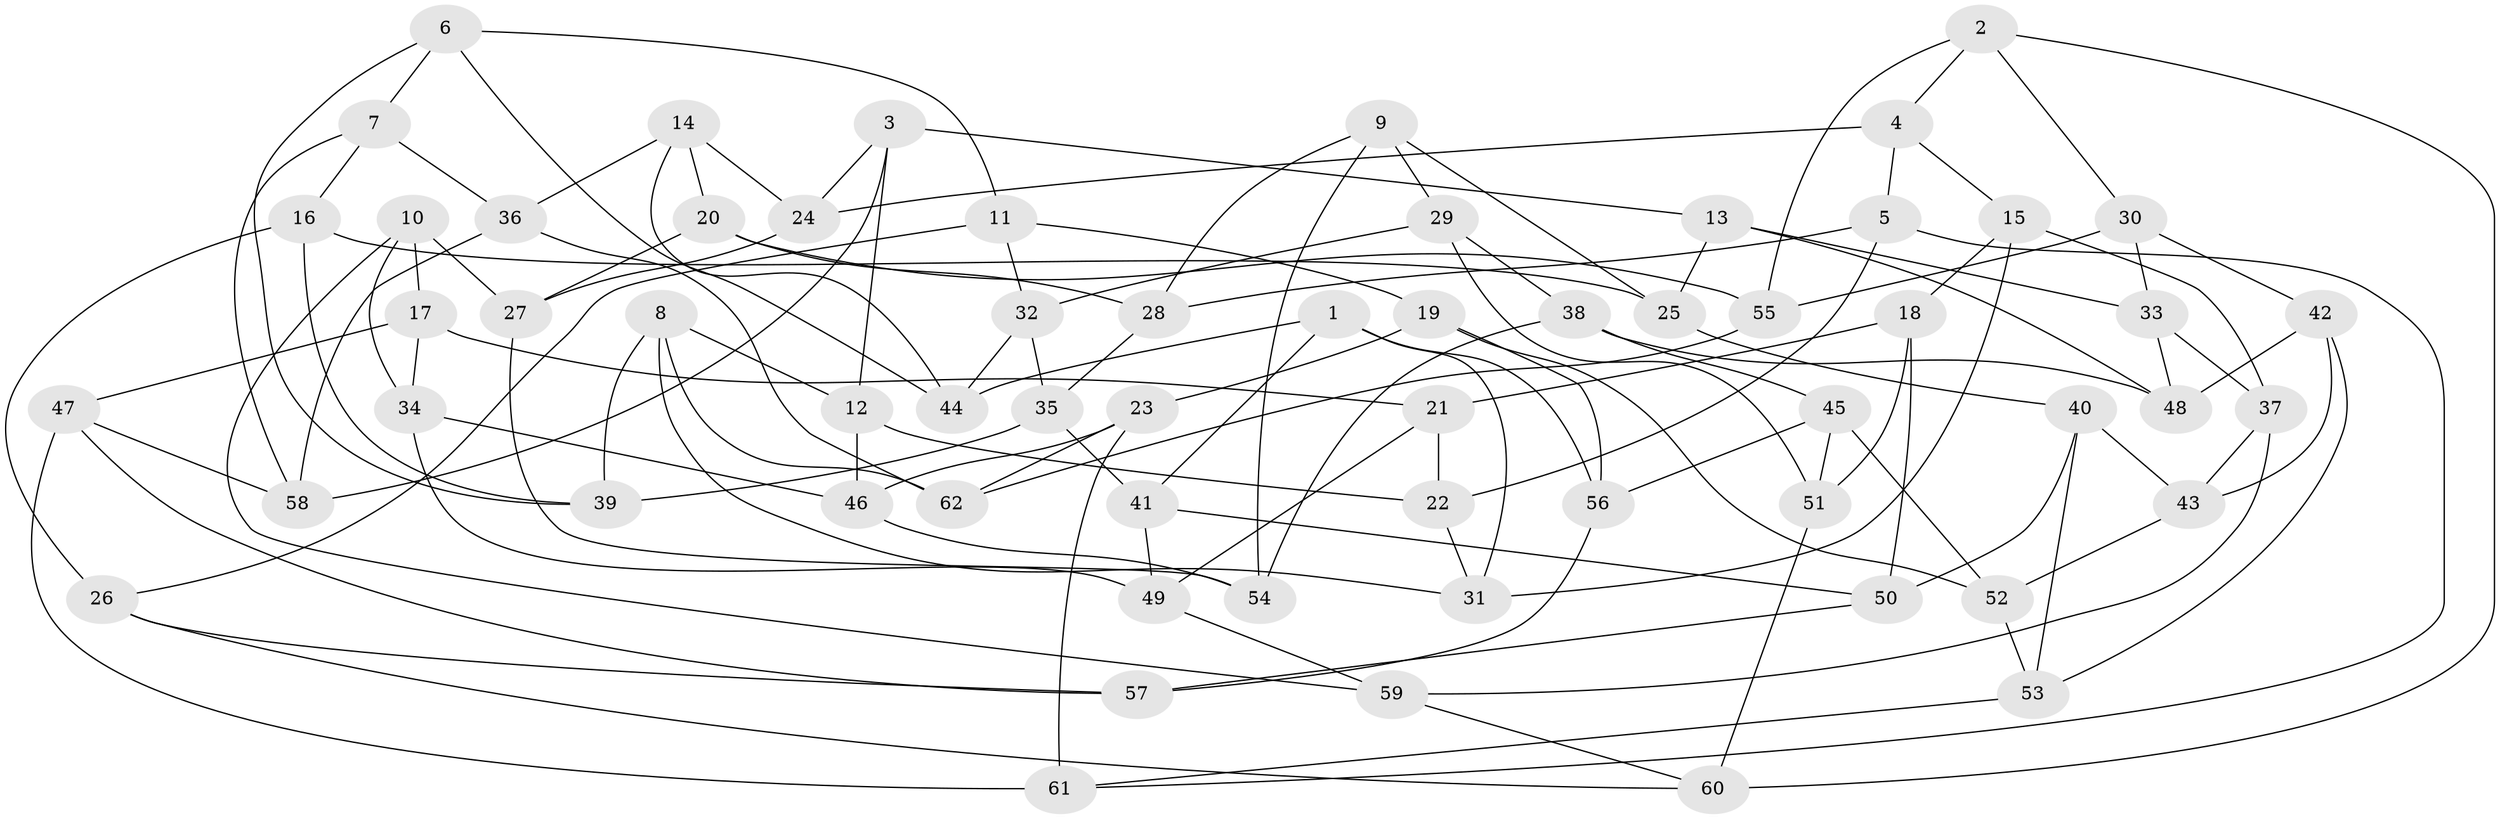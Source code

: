 // Generated by graph-tools (version 1.1) at 2025/11/02/27/25 16:11:49]
// undirected, 62 vertices, 124 edges
graph export_dot {
graph [start="1"]
  node [color=gray90,style=filled];
  1;
  2;
  3;
  4;
  5;
  6;
  7;
  8;
  9;
  10;
  11;
  12;
  13;
  14;
  15;
  16;
  17;
  18;
  19;
  20;
  21;
  22;
  23;
  24;
  25;
  26;
  27;
  28;
  29;
  30;
  31;
  32;
  33;
  34;
  35;
  36;
  37;
  38;
  39;
  40;
  41;
  42;
  43;
  44;
  45;
  46;
  47;
  48;
  49;
  50;
  51;
  52;
  53;
  54;
  55;
  56;
  57;
  58;
  59;
  60;
  61;
  62;
  1 -- 31;
  1 -- 44;
  1 -- 41;
  1 -- 56;
  2 -- 4;
  2 -- 60;
  2 -- 30;
  2 -- 55;
  3 -- 12;
  3 -- 58;
  3 -- 13;
  3 -- 24;
  4 -- 15;
  4 -- 24;
  4 -- 5;
  5 -- 61;
  5 -- 22;
  5 -- 28;
  6 -- 39;
  6 -- 7;
  6 -- 11;
  6 -- 44;
  7 -- 36;
  7 -- 16;
  7 -- 58;
  8 -- 31;
  8 -- 39;
  8 -- 12;
  8 -- 62;
  9 -- 29;
  9 -- 25;
  9 -- 54;
  9 -- 28;
  10 -- 34;
  10 -- 59;
  10 -- 17;
  10 -- 27;
  11 -- 32;
  11 -- 26;
  11 -- 19;
  12 -- 46;
  12 -- 22;
  13 -- 25;
  13 -- 48;
  13 -- 33;
  14 -- 36;
  14 -- 24;
  14 -- 44;
  14 -- 20;
  15 -- 37;
  15 -- 31;
  15 -- 18;
  16 -- 25;
  16 -- 26;
  16 -- 39;
  17 -- 47;
  17 -- 34;
  17 -- 21;
  18 -- 21;
  18 -- 51;
  18 -- 50;
  19 -- 23;
  19 -- 52;
  19 -- 56;
  20 -- 28;
  20 -- 55;
  20 -- 27;
  21 -- 22;
  21 -- 49;
  22 -- 31;
  23 -- 46;
  23 -- 61;
  23 -- 62;
  24 -- 27;
  25 -- 40;
  26 -- 57;
  26 -- 60;
  27 -- 54;
  28 -- 35;
  29 -- 38;
  29 -- 51;
  29 -- 32;
  30 -- 33;
  30 -- 55;
  30 -- 42;
  32 -- 35;
  32 -- 44;
  33 -- 37;
  33 -- 48;
  34 -- 49;
  34 -- 46;
  35 -- 41;
  35 -- 39;
  36 -- 58;
  36 -- 62;
  37 -- 43;
  37 -- 59;
  38 -- 54;
  38 -- 48;
  38 -- 45;
  40 -- 43;
  40 -- 53;
  40 -- 50;
  41 -- 49;
  41 -- 50;
  42 -- 48;
  42 -- 53;
  42 -- 43;
  43 -- 52;
  45 -- 51;
  45 -- 56;
  45 -- 52;
  46 -- 54;
  47 -- 57;
  47 -- 58;
  47 -- 61;
  49 -- 59;
  50 -- 57;
  51 -- 60;
  52 -- 53;
  53 -- 61;
  55 -- 62;
  56 -- 57;
  59 -- 60;
}
